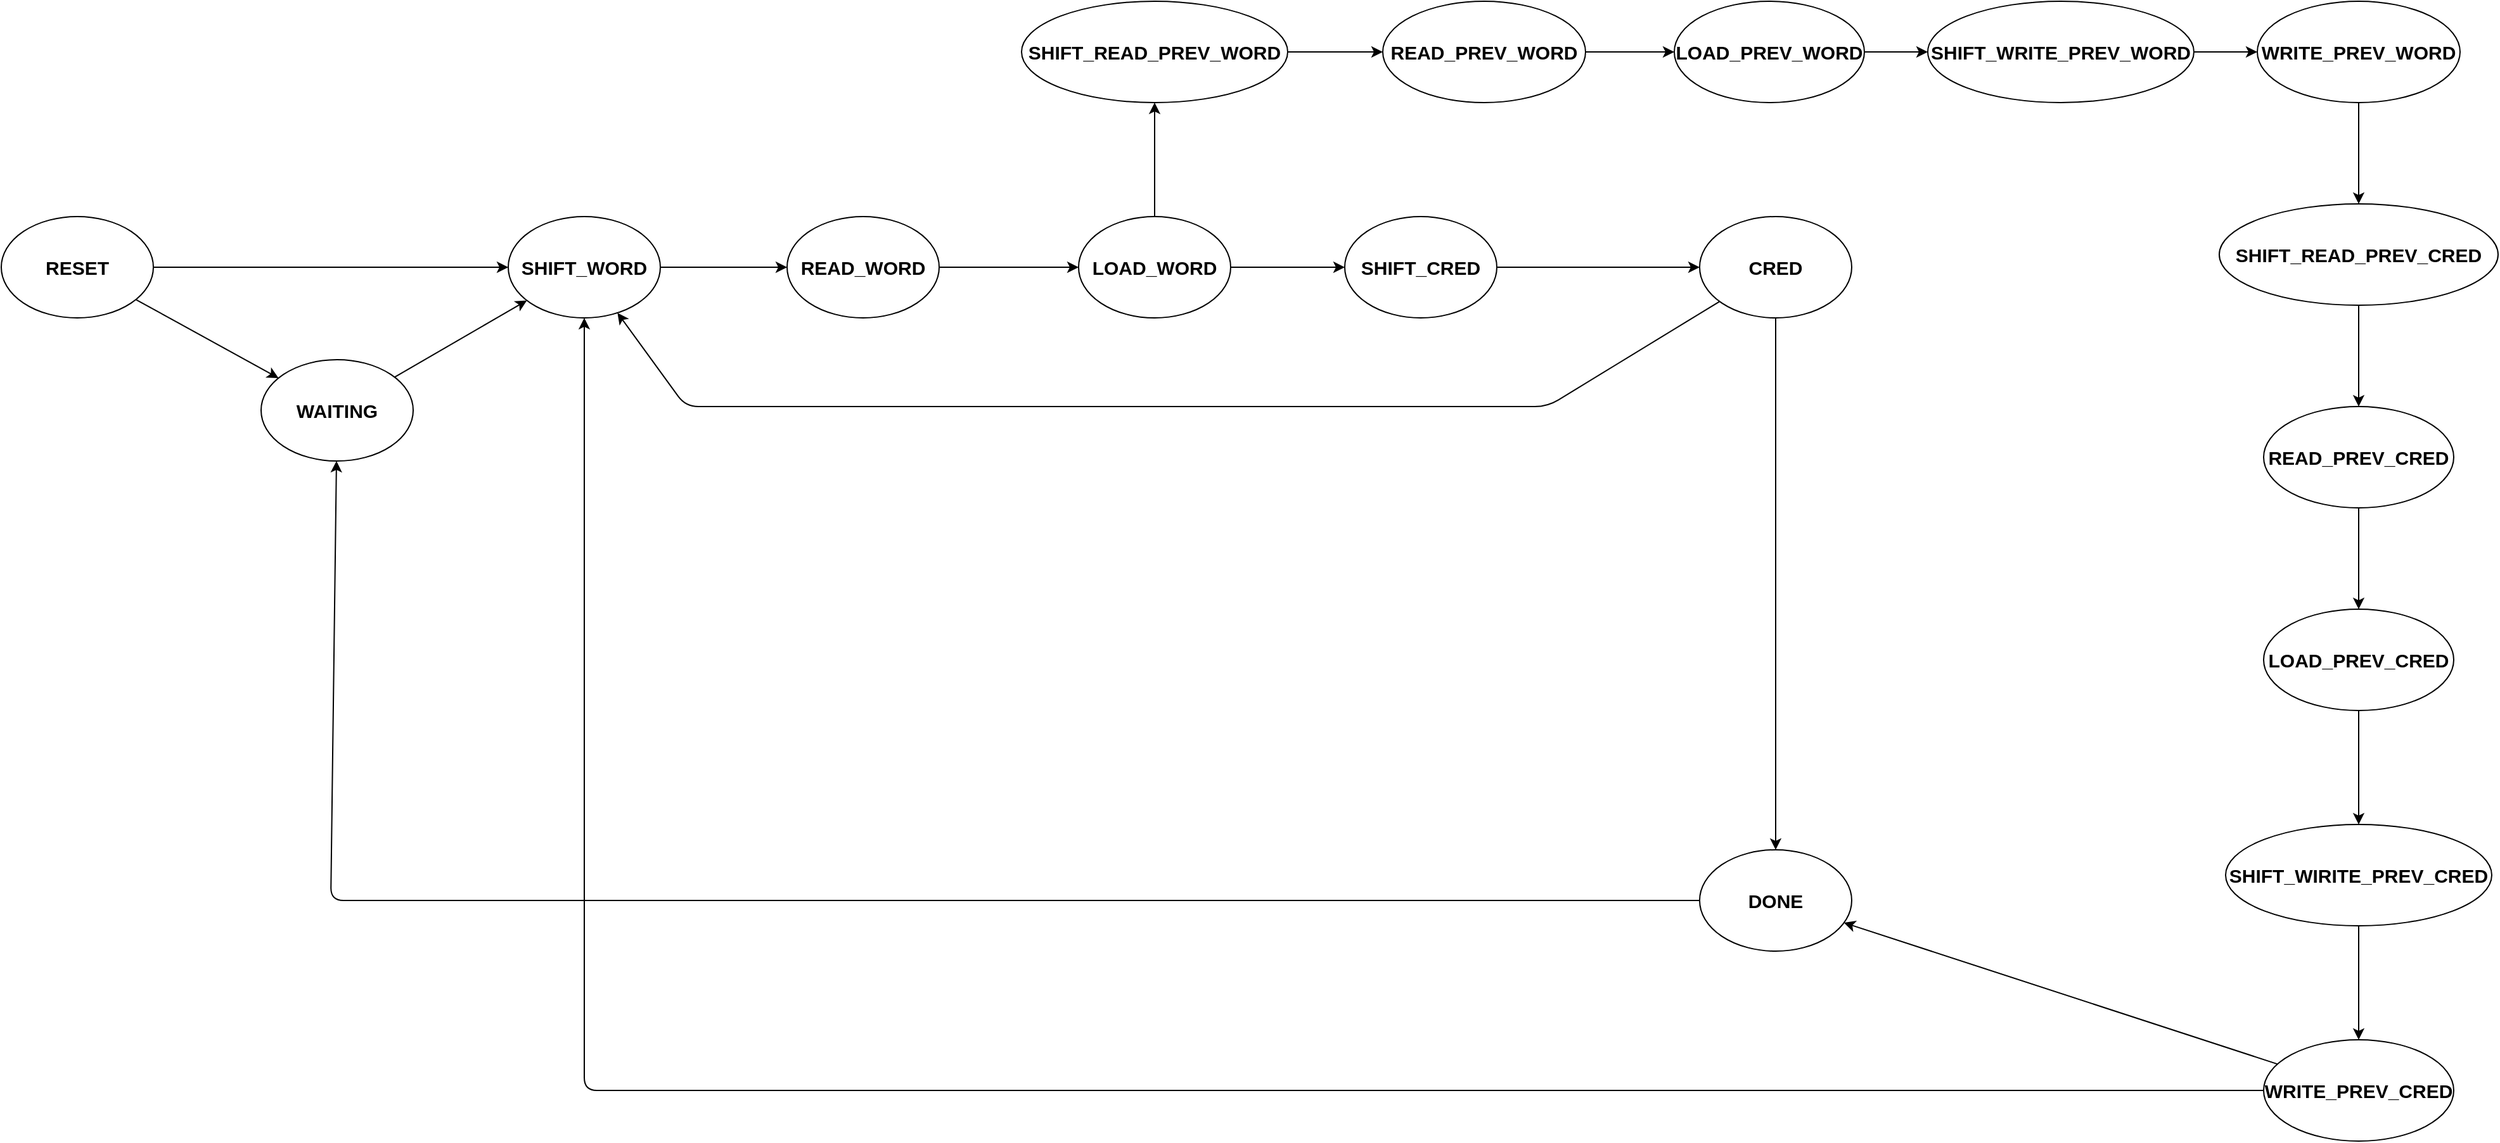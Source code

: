 <mxfile version="20.8.16" type="device"><diagram name="Page-1" id="K4JvfOPezdbW2CZH5aZD"><mxGraphModel dx="2003" dy="937" grid="0" gridSize="10" guides="1" tooltips="1" connect="1" arrows="1" fold="1" page="0" pageScale="1" pageWidth="1654" pageHeight="1169" math="0" shadow="0"><root><mxCell id="0"/><mxCell id="1" parent="0"/><mxCell id="PBC2gBNQ4anp6FJxkZ_d-1" value="SHIFT_READ_PREV_WORD" style="ellipse;whiteSpace=wrap;html=1;fontStyle=1;fontSize=15;" parent="1" vertex="1"><mxGeometry x="1105" y="150" width="210" height="80" as="geometry"/></mxCell><mxCell id="PBC2gBNQ4anp6FJxkZ_d-2" value="LOAD_WORD" style="ellipse;whiteSpace=wrap;html=1;fontStyle=1;fontSize=15;" parent="1" vertex="1"><mxGeometry x="1150" y="320" width="120" height="80" as="geometry"/></mxCell><mxCell id="PBC2gBNQ4anp6FJxkZ_d-3" value="LOAD_PREV_WORD" style="ellipse;whiteSpace=wrap;html=1;fontStyle=1;fontSize=15;" parent="1" vertex="1"><mxGeometry x="1620" y="150" width="150" height="80" as="geometry"/></mxCell><mxCell id="PBC2gBNQ4anp6FJxkZ_d-4" value="SHIFT_WORD" style="ellipse;whiteSpace=wrap;html=1;fontStyle=1;fontSize=15;" parent="1" vertex="1"><mxGeometry x="700" y="320" width="120" height="80" as="geometry"/></mxCell><mxCell id="PBC2gBNQ4anp6FJxkZ_d-5" value="READ_WORD" style="ellipse;whiteSpace=wrap;html=1;fontStyle=1;fontSize=15;" parent="1" vertex="1"><mxGeometry x="920" y="320" width="120" height="80" as="geometry"/></mxCell><mxCell id="PBC2gBNQ4anp6FJxkZ_d-6" value="WAITING" style="ellipse;whiteSpace=wrap;html=1;fontStyle=1;fontSize=15;" parent="1" vertex="1"><mxGeometry x="505" y="433" width="120" height="80" as="geometry"/></mxCell><mxCell id="DXf4WMN5D26gRZNfmIpD-54" style="edgeStyle=elbowEdgeStyle;rounded=0;orthogonalLoop=1;jettySize=auto;elbow=vertical;html=1;entryX=0;entryY=0.5;entryDx=0;entryDy=0;fontSize=15;" edge="1" parent="1" source="PBC2gBNQ4anp6FJxkZ_d-7" target="PBC2gBNQ4anp6FJxkZ_d-4"><mxGeometry relative="1" as="geometry"/></mxCell><mxCell id="PBC2gBNQ4anp6FJxkZ_d-7" value="RESET" style="ellipse;whiteSpace=wrap;html=1;fontStyle=1;fontSize=15;" parent="1" vertex="1"><mxGeometry x="300" y="320" width="120" height="80" as="geometry"/></mxCell><mxCell id="PBC2gBNQ4anp6FJxkZ_d-31" style="edgeStyle=orthogonalEdgeStyle;rounded=0;orthogonalLoop=1;jettySize=auto;html=1;entryX=0.515;entryY=1.017;entryDx=0;entryDy=0;entryPerimeter=0;" parent="1" edge="1"><mxGeometry relative="1" as="geometry"><mxPoint x="827" y="620" as="sourcePoint"/></mxGeometry></mxCell><mxCell id="5" value="SHIFT_WIRITE_PREV_CRED" style="ellipse;whiteSpace=wrap;html=1;fontStyle=1;fontSize=15;" parent="1" vertex="1"><mxGeometry x="2055" y="800" width="210" height="80" as="geometry"/></mxCell><mxCell id="6" value="READ_PREV_CRED" style="ellipse;whiteSpace=wrap;html=1;fontStyle=1;fontSize=15;" parent="1" vertex="1"><mxGeometry x="2085" y="470" width="150" height="80" as="geometry"/></mxCell><mxCell id="7" value="SHIFT_READ_PREV_CRED" style="ellipse;whiteSpace=wrap;html=1;fontStyle=1;fontSize=15;" parent="1" vertex="1"><mxGeometry x="2050" y="310" width="220" height="80" as="geometry"/></mxCell><mxCell id="8" value="WRITE_PREV_WORD" style="ellipse;whiteSpace=wrap;html=1;fontStyle=1;fontSize=15;" parent="1" vertex="1"><mxGeometry x="2080" y="150" width="160" height="80" as="geometry"/></mxCell><mxCell id="9" value="SHIFT_WRITE_PREV_WORD" style="ellipse;whiteSpace=wrap;html=1;fontStyle=1;fontSize=15;" parent="1" vertex="1"><mxGeometry x="1820" y="150" width="210" height="80" as="geometry"/></mxCell><mxCell id="10" value="LOAD_PREV_CRED" style="ellipse;whiteSpace=wrap;html=1;fontStyle=1;fontSize=15;" parent="1" vertex="1"><mxGeometry x="2085" y="630" width="150" height="80" as="geometry"/></mxCell><mxCell id="11" value="WRITE_PREV_CRED" style="ellipse;whiteSpace=wrap;html=1;fontStyle=1;fontSize=15;" parent="1" vertex="1"><mxGeometry x="2085" y="970" width="150" height="80" as="geometry"/></mxCell><mxCell id="13" value="SHIFT_CRED" style="ellipse;whiteSpace=wrap;html=1;fontStyle=1;fontSize=15;" parent="1" vertex="1"><mxGeometry x="1360" y="320" width="120" height="80" as="geometry"/></mxCell><mxCell id="14" value="CRED" style="ellipse;whiteSpace=wrap;html=1;fontStyle=1;fontSize=15;" parent="1" vertex="1"><mxGeometry x="1640" y="320" width="120" height="80" as="geometry"/></mxCell><mxCell id="15" value="DONE" style="ellipse;whiteSpace=wrap;html=1;fontStyle=1;fontSize=15;" parent="1" vertex="1"><mxGeometry x="1640" y="820" width="120" height="80" as="geometry"/></mxCell><mxCell id="19" value="READ_PREV_WORD" style="ellipse;whiteSpace=wrap;html=1;fontStyle=1;fontSize=15;" parent="1" vertex="1"><mxGeometry x="1390" y="150" width="160" height="80" as="geometry"/></mxCell><mxCell id="25" value="" style="endArrow=classic;html=1;fontStyle=1;fontSize=15;" parent="1" source="PBC2gBNQ4anp6FJxkZ_d-7" target="PBC2gBNQ4anp6FJxkZ_d-6" edge="1"><mxGeometry width="50" height="50" relative="1" as="geometry"><mxPoint x="460" y="330" as="sourcePoint"/><mxPoint x="510" y="280" as="targetPoint"/></mxGeometry></mxCell><mxCell id="27" value="" style="endArrow=classic;html=1;fontStyle=1;fontSize=15;" parent="1" source="PBC2gBNQ4anp6FJxkZ_d-4" target="PBC2gBNQ4anp6FJxkZ_d-5" edge="1"><mxGeometry width="50" height="50" relative="1" as="geometry"><mxPoint x="820" y="320" as="sourcePoint"/><mxPoint x="870" y="270" as="targetPoint"/></mxGeometry></mxCell><mxCell id="29" value="" style="endArrow=classic;html=1;fontStyle=1" parent="1" source="PBC2gBNQ4anp6FJxkZ_d-5" target="PBC2gBNQ4anp6FJxkZ_d-2" edge="1"><mxGeometry width="50" height="50" relative="1" as="geometry"><mxPoint x="1050" y="250" as="sourcePoint"/><mxPoint x="1100" y="200" as="targetPoint"/></mxGeometry></mxCell><mxCell id="30" value="" style="endArrow=classic;html=1;fontStyle=1" parent="1" source="PBC2gBNQ4anp6FJxkZ_d-2" target="13" edge="1"><mxGeometry width="50" height="50" relative="1" as="geometry"><mxPoint x="1230" y="350" as="sourcePoint"/><mxPoint x="1280" y="300" as="targetPoint"/></mxGeometry></mxCell><mxCell id="31" value="" style="endArrow=classic;html=1;fontStyle=1" parent="1" source="PBC2gBNQ4anp6FJxkZ_d-2" target="PBC2gBNQ4anp6FJxkZ_d-1" edge="1"><mxGeometry width="50" height="50" relative="1" as="geometry"><mxPoint x="1170" y="350" as="sourcePoint"/><mxPoint x="1140" y="460" as="targetPoint"/></mxGeometry></mxCell><mxCell id="33" value="" style="endArrow=classic;html=1;fontStyle=1;fontSize=15;" parent="1" source="PBC2gBNQ4anp6FJxkZ_d-1" target="19" edge="1"><mxGeometry width="50" height="50" relative="1" as="geometry"><mxPoint x="1390" y="510" as="sourcePoint"/><mxPoint x="1440" y="460" as="targetPoint"/></mxGeometry></mxCell><mxCell id="35" value="" style="endArrow=classic;html=1;fontStyle=1" parent="1" source="19" target="PBC2gBNQ4anp6FJxkZ_d-3" edge="1"><mxGeometry width="50" height="50" relative="1" as="geometry"><mxPoint x="1630" y="500" as="sourcePoint"/><mxPoint x="1680" y="450" as="targetPoint"/></mxGeometry></mxCell><mxCell id="36" value="" style="endArrow=classic;html=1;fontStyle=1;fontSize=15;" parent="1" source="PBC2gBNQ4anp6FJxkZ_d-3" target="9" edge="1"><mxGeometry width="50" height="50" relative="1" as="geometry"><mxPoint x="1800" y="460" as="sourcePoint"/><mxPoint x="1850" y="410" as="targetPoint"/></mxGeometry></mxCell><mxCell id="37" value="" style="endArrow=classic;html=1;fontStyle=1;fontSize=15;" parent="1" source="9" target="8" edge="1"><mxGeometry width="50" height="50" relative="1" as="geometry"><mxPoint x="2060" y="470" as="sourcePoint"/><mxPoint x="2110" y="420" as="targetPoint"/></mxGeometry></mxCell><mxCell id="39" value="" style="endArrow=classic;html=1;fontStyle=1;fontSize=15;" parent="1" source="8" target="7" edge="1"><mxGeometry width="50" height="50" relative="1" as="geometry"><mxPoint x="2350" y="480" as="sourcePoint"/><mxPoint x="2400" y="430" as="targetPoint"/></mxGeometry></mxCell><mxCell id="40" value="" style="endArrow=classic;html=1;fontStyle=1;fontSize=15;" parent="1" source="7" target="6" edge="1"><mxGeometry width="50" height="50" relative="1" as="geometry"><mxPoint x="2690" y="400" as="sourcePoint"/><mxPoint x="2740" y="350" as="targetPoint"/></mxGeometry></mxCell><mxCell id="41" value="" style="endArrow=classic;html=1;fontStyle=1;fontSize=15;" parent="1" source="6" target="10" edge="1"><mxGeometry width="50" height="50" relative="1" as="geometry"><mxPoint x="2770" y="450" as="sourcePoint"/><mxPoint x="2820" y="400" as="targetPoint"/></mxGeometry></mxCell><mxCell id="42" value="" style="endArrow=classic;html=1;fontStyle=1;fontSize=15;" parent="1" source="10" target="5" edge="1"><mxGeometry width="50" height="50" relative="1" as="geometry"><mxPoint x="3000" y="470" as="sourcePoint"/><mxPoint x="3050" y="420" as="targetPoint"/></mxGeometry></mxCell><mxCell id="43" value="" style="endArrow=classic;html=1;fontStyle=1" parent="1" source="5" target="11" edge="1"><mxGeometry width="50" height="50" relative="1" as="geometry"><mxPoint x="3260" y="450" as="sourcePoint"/><mxPoint x="3310" y="400" as="targetPoint"/></mxGeometry></mxCell><mxCell id="44" value="" style="endArrow=classic;html=1;fontStyle=1" parent="1" source="11" target="PBC2gBNQ4anp6FJxkZ_d-4" edge="1"><mxGeometry width="50" height="50" relative="1" as="geometry"><mxPoint x="3490" y="480" as="sourcePoint"/><mxPoint x="3540" y="430" as="targetPoint"/><Array as="points"><mxPoint x="760" y="1010"/></Array></mxGeometry></mxCell><mxCell id="45" value="" style="endArrow=classic;html=1;fontStyle=1" parent="1" source="11" target="15" edge="1"><mxGeometry width="50" height="50" relative="1" as="geometry"><mxPoint x="3620" y="540" as="sourcePoint"/><mxPoint x="3670" y="490" as="targetPoint"/></mxGeometry></mxCell><mxCell id="46" value="" style="endArrow=classic;html=1;fontStyle=1" parent="1" source="13" target="14" edge="1"><mxGeometry width="50" height="50" relative="1" as="geometry"><mxPoint x="1440" y="310" as="sourcePoint"/><mxPoint x="1490" y="260" as="targetPoint"/></mxGeometry></mxCell><mxCell id="47" value="" style="endArrow=classic;html=1;fontStyle=1" parent="1" source="14" target="PBC2gBNQ4anp6FJxkZ_d-4" edge="1"><mxGeometry width="50" height="50" relative="1" as="geometry"><mxPoint x="1540" y="360" as="sourcePoint"/><mxPoint x="1600" y="310" as="targetPoint"/><Array as="points"><mxPoint x="1520" y="470"/><mxPoint x="840" y="470"/></Array></mxGeometry></mxCell><mxCell id="48" value="" style="endArrow=classic;html=1;fontStyle=1;fontSize=15;" parent="1" source="14" target="15" edge="1"><mxGeometry width="50" height="50" relative="1" as="geometry"><mxPoint x="1580" y="370" as="sourcePoint"/><mxPoint x="1700" y="700" as="targetPoint"/><Array as="points"/></mxGeometry></mxCell><mxCell id="49" value="" style="endArrow=classic;html=1;fontStyle=1" parent="1" source="15" target="PBC2gBNQ4anp6FJxkZ_d-6" edge="1"><mxGeometry width="50" height="50" relative="1" as="geometry"><mxPoint x="3480" y="660" as="sourcePoint"/><mxPoint x="3530" y="610" as="targetPoint"/><Array as="points"><mxPoint x="560" y="860"/></Array></mxGeometry></mxCell><mxCell id="50" value="" style="endArrow=classic;html=1;fontStyle=1;fontSize=15;" parent="1" source="PBC2gBNQ4anp6FJxkZ_d-6" target="PBC2gBNQ4anp6FJxkZ_d-4" edge="1"><mxGeometry width="50" height="50" relative="1" as="geometry"><mxPoint x="710" y="530" as="sourcePoint"/><mxPoint x="760" y="480" as="targetPoint"/></mxGeometry></mxCell></root></mxGraphModel></diagram></mxfile>